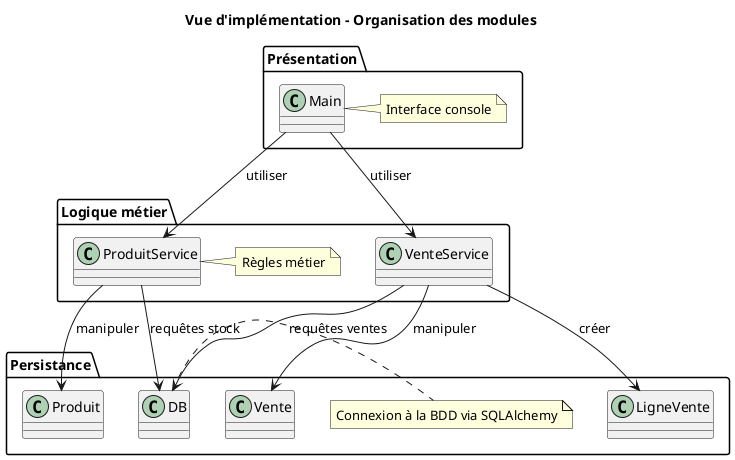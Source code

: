 @startuml
title Vue d'implémentation – Organisation des modules

package "Présentation" {
  class Main
  note right of Main : Interface console
}

package "Logique métier" {
  class ProduitService
  class VenteService
  note right of ProduitService : Règles métier
}

package "Persistance" {
  class Produit
  class Vente
  class LigneVente
  class DB
  note right of DB : Connexion à la BDD via SQLAlchemy
}

Main --> ProduitService : utiliser
Main --> VenteService : utiliser
ProduitService --> Produit : manipuler
VenteService --> Vente : manipuler
VenteService --> LigneVente : créer
ProduitService --> DB : requêtes stock
VenteService --> DB : requêtes ventes

@enduml
